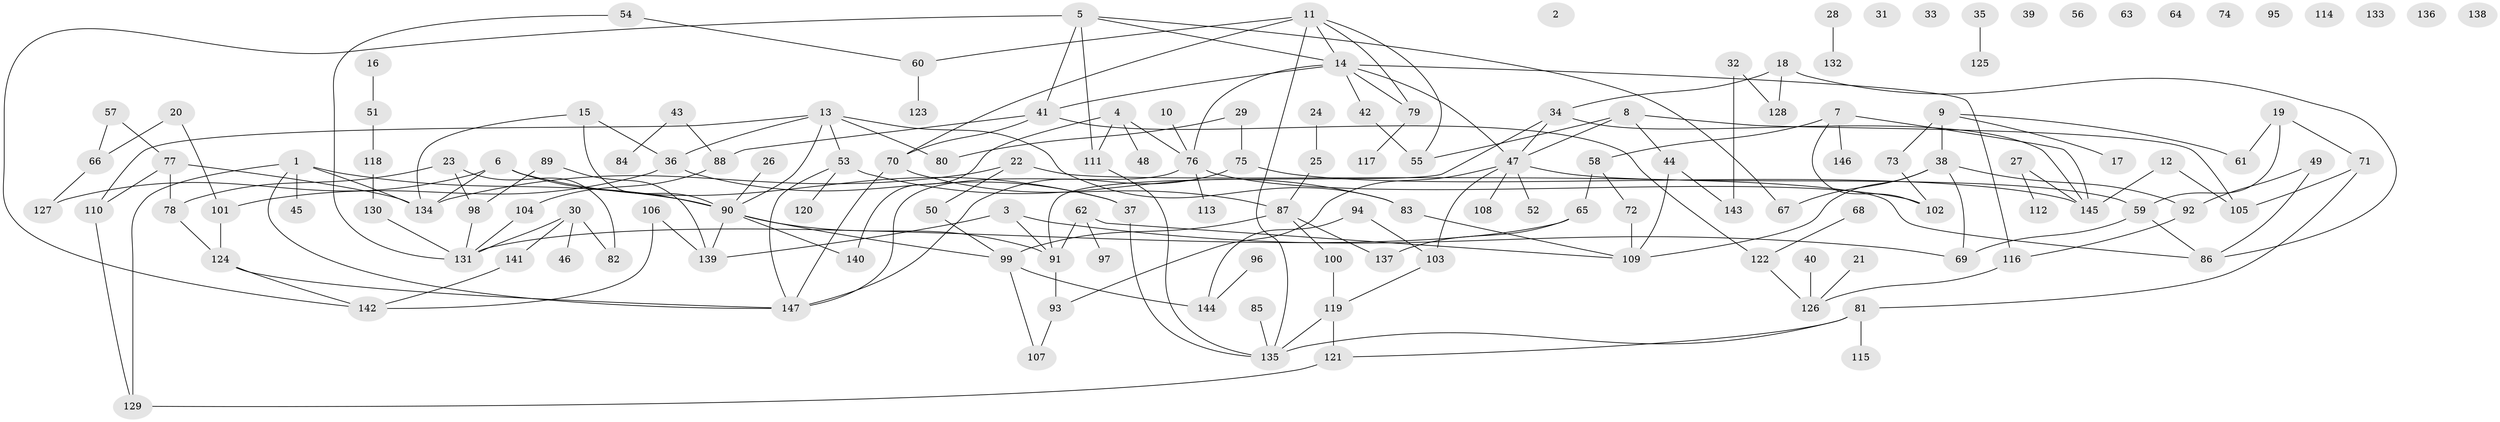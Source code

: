 // coarse degree distribution, {3: 0.288135593220339, 5: 0.15254237288135594, 4: 0.0847457627118644, 7: 0.06779661016949153, 6: 0.11864406779661017, 2: 0.15254237288135594, 1: 0.1016949152542373, 9: 0.01694915254237288, 11: 0.01694915254237288}
// Generated by graph-tools (version 1.1) at 2025/35/03/04/25 23:35:50]
// undirected, 147 vertices, 193 edges
graph export_dot {
  node [color=gray90,style=filled];
  1;
  2;
  3;
  4;
  5;
  6;
  7;
  8;
  9;
  10;
  11;
  12;
  13;
  14;
  15;
  16;
  17;
  18;
  19;
  20;
  21;
  22;
  23;
  24;
  25;
  26;
  27;
  28;
  29;
  30;
  31;
  32;
  33;
  34;
  35;
  36;
  37;
  38;
  39;
  40;
  41;
  42;
  43;
  44;
  45;
  46;
  47;
  48;
  49;
  50;
  51;
  52;
  53;
  54;
  55;
  56;
  57;
  58;
  59;
  60;
  61;
  62;
  63;
  64;
  65;
  66;
  67;
  68;
  69;
  70;
  71;
  72;
  73;
  74;
  75;
  76;
  77;
  78;
  79;
  80;
  81;
  82;
  83;
  84;
  85;
  86;
  87;
  88;
  89;
  90;
  91;
  92;
  93;
  94;
  95;
  96;
  97;
  98;
  99;
  100;
  101;
  102;
  103;
  104;
  105;
  106;
  107;
  108;
  109;
  110;
  111;
  112;
  113;
  114;
  115;
  116;
  117;
  118;
  119;
  120;
  121;
  122;
  123;
  124;
  125;
  126;
  127;
  128;
  129;
  130;
  131;
  132;
  133;
  134;
  135;
  136;
  137;
  138;
  139;
  140;
  141;
  142;
  143;
  144;
  145;
  146;
  147;
  1 -- 45;
  1 -- 90;
  1 -- 129;
  1 -- 134;
  1 -- 147;
  3 -- 69;
  3 -- 91;
  3 -- 139;
  4 -- 48;
  4 -- 76;
  4 -- 111;
  4 -- 140;
  5 -- 14;
  5 -- 41;
  5 -- 67;
  5 -- 111;
  5 -- 142;
  6 -- 37;
  6 -- 90;
  6 -- 127;
  6 -- 134;
  7 -- 58;
  7 -- 102;
  7 -- 145;
  7 -- 146;
  8 -- 44;
  8 -- 47;
  8 -- 55;
  8 -- 105;
  9 -- 17;
  9 -- 38;
  9 -- 61;
  9 -- 73;
  10 -- 76;
  11 -- 14;
  11 -- 55;
  11 -- 60;
  11 -- 70;
  11 -- 79;
  11 -- 135;
  12 -- 105;
  12 -- 145;
  13 -- 36;
  13 -- 53;
  13 -- 80;
  13 -- 83;
  13 -- 90;
  13 -- 110;
  14 -- 41;
  14 -- 42;
  14 -- 47;
  14 -- 76;
  14 -- 79;
  14 -- 116;
  15 -- 36;
  15 -- 90;
  15 -- 134;
  16 -- 51;
  18 -- 34;
  18 -- 86;
  18 -- 128;
  19 -- 59;
  19 -- 61;
  19 -- 71;
  20 -- 66;
  20 -- 101;
  21 -- 126;
  22 -- 50;
  22 -- 86;
  22 -- 134;
  23 -- 78;
  23 -- 82;
  23 -- 98;
  24 -- 25;
  25 -- 87;
  26 -- 90;
  27 -- 112;
  27 -- 145;
  28 -- 132;
  29 -- 75;
  29 -- 80;
  30 -- 46;
  30 -- 82;
  30 -- 131;
  30 -- 141;
  32 -- 128;
  32 -- 143;
  34 -- 47;
  34 -- 91;
  34 -- 145;
  35 -- 125;
  36 -- 37;
  36 -- 101;
  37 -- 135;
  38 -- 67;
  38 -- 69;
  38 -- 92;
  38 -- 109;
  40 -- 126;
  41 -- 70;
  41 -- 88;
  41 -- 122;
  42 -- 55;
  43 -- 84;
  43 -- 88;
  44 -- 109;
  44 -- 143;
  47 -- 52;
  47 -- 59;
  47 -- 93;
  47 -- 103;
  47 -- 108;
  49 -- 86;
  49 -- 92;
  50 -- 99;
  51 -- 118;
  53 -- 83;
  53 -- 120;
  53 -- 147;
  54 -- 60;
  54 -- 131;
  57 -- 66;
  57 -- 77;
  58 -- 65;
  58 -- 72;
  59 -- 69;
  59 -- 86;
  60 -- 123;
  62 -- 91;
  62 -- 97;
  62 -- 109;
  65 -- 131;
  65 -- 137;
  66 -- 127;
  68 -- 122;
  70 -- 87;
  70 -- 147;
  71 -- 81;
  71 -- 105;
  72 -- 109;
  73 -- 102;
  75 -- 145;
  75 -- 147;
  76 -- 102;
  76 -- 113;
  76 -- 147;
  77 -- 78;
  77 -- 110;
  77 -- 134;
  78 -- 124;
  79 -- 117;
  81 -- 115;
  81 -- 121;
  81 -- 135;
  83 -- 109;
  85 -- 135;
  87 -- 99;
  87 -- 100;
  87 -- 137;
  88 -- 104;
  89 -- 98;
  89 -- 139;
  90 -- 91;
  90 -- 99;
  90 -- 139;
  90 -- 140;
  91 -- 93;
  92 -- 116;
  93 -- 107;
  94 -- 103;
  94 -- 144;
  96 -- 144;
  98 -- 131;
  99 -- 107;
  99 -- 144;
  100 -- 119;
  101 -- 124;
  103 -- 119;
  104 -- 131;
  106 -- 139;
  106 -- 142;
  110 -- 129;
  111 -- 135;
  116 -- 126;
  118 -- 130;
  119 -- 121;
  119 -- 135;
  121 -- 129;
  122 -- 126;
  124 -- 142;
  124 -- 147;
  130 -- 131;
  141 -- 142;
}
